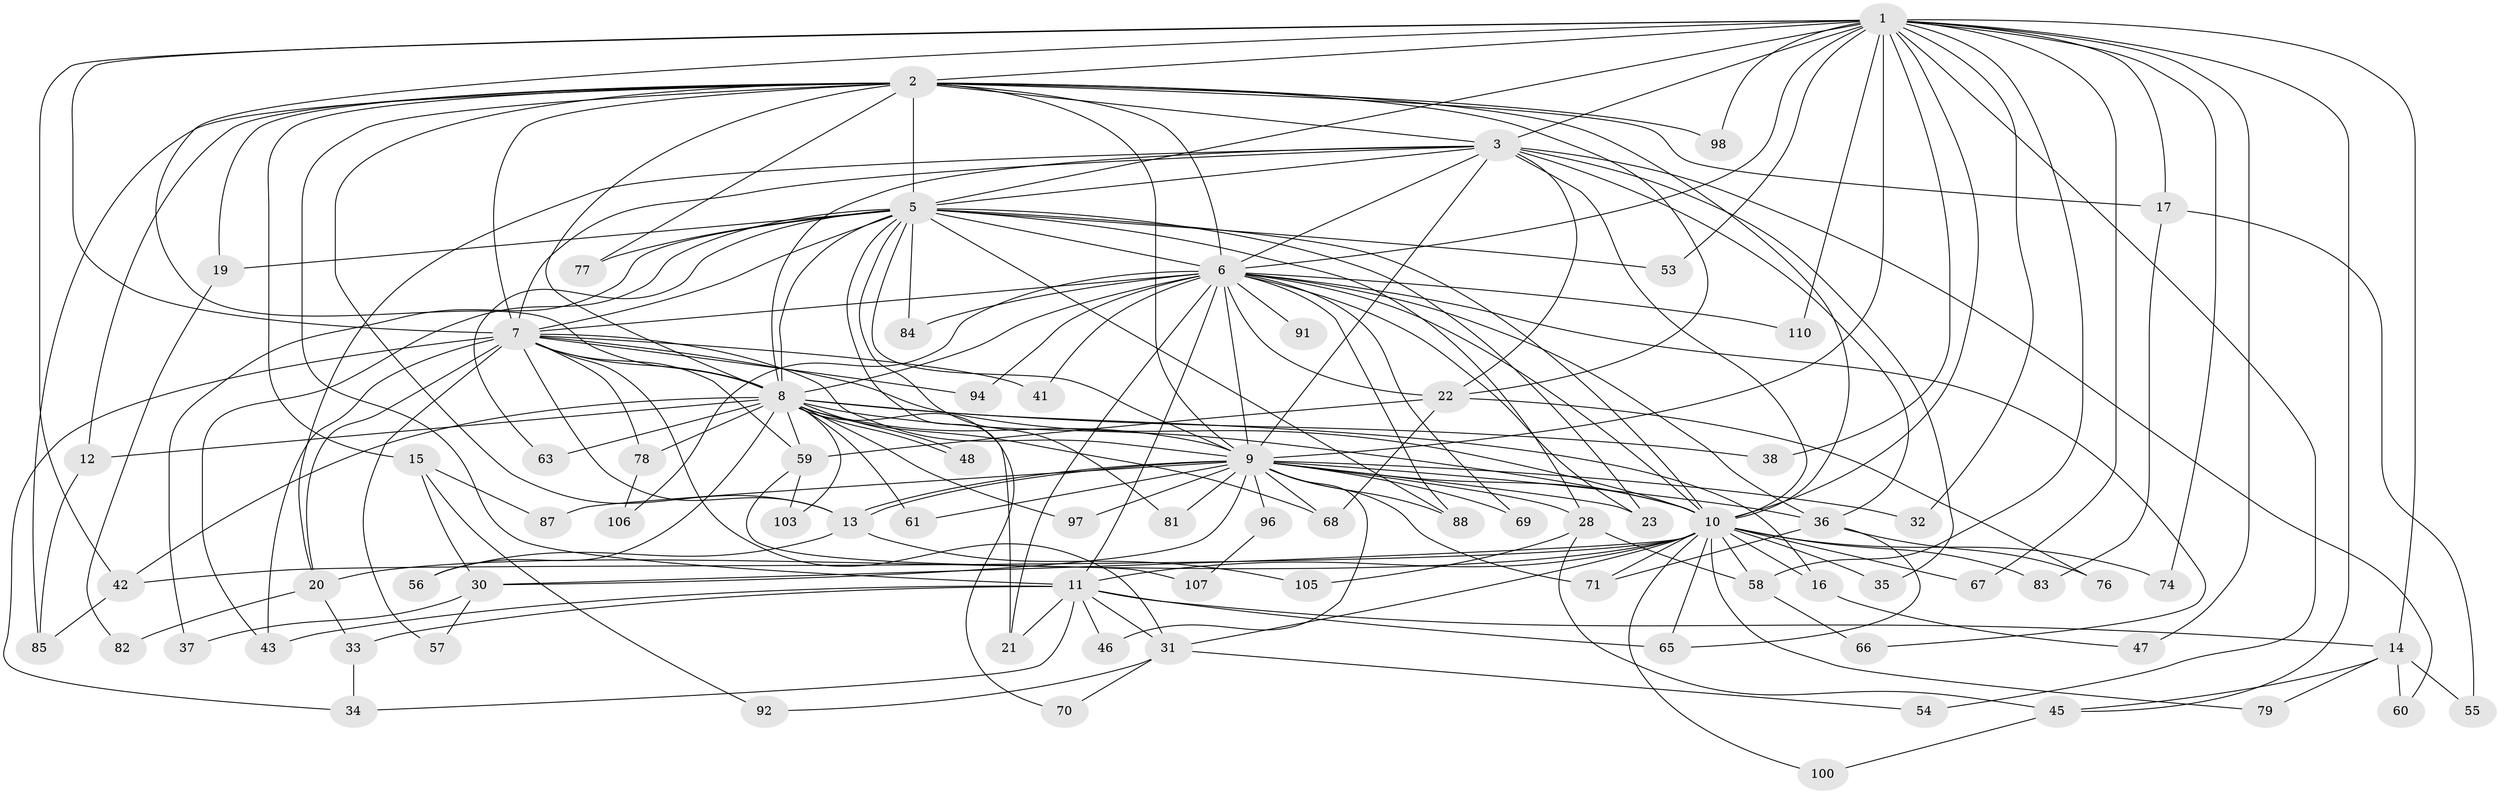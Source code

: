 // original degree distribution, {25: 0.00909090909090909, 11: 0.00909090909090909, 14: 0.00909090909090909, 19: 0.01818181818181818, 17: 0.00909090909090909, 22: 0.00909090909090909, 26: 0.00909090909090909, 28: 0.00909090909090909, 24: 0.00909090909090909, 10: 0.00909090909090909, 3: 0.2, 4: 0.08181818181818182, 5: 0.08181818181818182, 7: 0.01818181818181818, 2: 0.5181818181818182}
// Generated by graph-tools (version 1.1) at 2025/41/03/06/25 10:41:32]
// undirected, 79 vertices, 194 edges
graph export_dot {
graph [start="1"]
  node [color=gray90,style=filled];
  1 [super="+75"];
  2 [super="+4"];
  3 [super="+95"];
  5 [super="+25"];
  6 [super="+26"];
  7 [super="+72"];
  8 [super="+50"];
  9 [super="+27"];
  10 [super="+40"];
  11 [super="+18"];
  12;
  13 [super="+24"];
  14 [super="+51"];
  15 [super="+86"];
  16 [super="+52"];
  17 [super="+29"];
  19;
  20;
  21;
  22 [super="+64"];
  23;
  28 [super="+89"];
  30;
  31 [super="+49"];
  32;
  33 [super="+39"];
  34 [super="+109"];
  35;
  36 [super="+44"];
  37;
  38;
  41;
  42 [super="+62"];
  43 [super="+73"];
  45 [super="+90"];
  46;
  47;
  48;
  53;
  54;
  55;
  56;
  57;
  58 [super="+99"];
  59;
  60;
  61;
  63;
  65 [super="+80"];
  66;
  67;
  68 [super="+101"];
  69 [super="+104"];
  70;
  71 [super="+102"];
  74;
  76;
  77;
  78;
  79;
  81;
  82;
  83;
  84;
  85 [super="+108"];
  87;
  88 [super="+93"];
  91;
  92;
  94;
  96;
  97;
  98;
  100;
  103;
  105;
  106;
  107;
  110;
  1 -- 2 [weight=2];
  1 -- 3;
  1 -- 5;
  1 -- 6;
  1 -- 7;
  1 -- 8;
  1 -- 9 [weight=2];
  1 -- 10;
  1 -- 14 [weight=2];
  1 -- 17;
  1 -- 32;
  1 -- 38;
  1 -- 42;
  1 -- 45;
  1 -- 47;
  1 -- 53;
  1 -- 54;
  1 -- 67;
  1 -- 74;
  1 -- 98;
  1 -- 110;
  1 -- 58;
  2 -- 3 [weight=2];
  2 -- 5 [weight=2];
  2 -- 6 [weight=2];
  2 -- 7 [weight=2];
  2 -- 8 [weight=3];
  2 -- 9 [weight=2];
  2 -- 10 [weight=2];
  2 -- 15 [weight=2];
  2 -- 13;
  2 -- 11;
  2 -- 12;
  2 -- 77;
  2 -- 17;
  2 -- 19;
  2 -- 22;
  2 -- 98;
  2 -- 85;
  3 -- 5;
  3 -- 6;
  3 -- 7;
  3 -- 8;
  3 -- 9;
  3 -- 10;
  3 -- 20;
  3 -- 35;
  3 -- 36;
  3 -- 60;
  3 -- 22;
  5 -- 6 [weight=2];
  5 -- 7;
  5 -- 8;
  5 -- 9;
  5 -- 10;
  5 -- 19;
  5 -- 23;
  5 -- 37;
  5 -- 43;
  5 -- 53;
  5 -- 77;
  5 -- 81;
  5 -- 84;
  5 -- 70;
  5 -- 88;
  5 -- 28;
  5 -- 63;
  6 -- 7;
  6 -- 8;
  6 -- 9;
  6 -- 10;
  6 -- 22;
  6 -- 23;
  6 -- 41;
  6 -- 66;
  6 -- 69;
  6 -- 84;
  6 -- 88;
  6 -- 91 [weight=2];
  6 -- 106;
  6 -- 110;
  6 -- 36;
  6 -- 21;
  6 -- 94;
  6 -- 11;
  7 -- 8;
  7 -- 9;
  7 -- 10;
  7 -- 20;
  7 -- 34;
  7 -- 41;
  7 -- 43;
  7 -- 57;
  7 -- 59;
  7 -- 78;
  7 -- 94;
  7 -- 13;
  7 -- 31;
  8 -- 9;
  8 -- 10;
  8 -- 12;
  8 -- 16 [weight=2];
  8 -- 21;
  8 -- 38;
  8 -- 48;
  8 -- 48;
  8 -- 56;
  8 -- 59;
  8 -- 61;
  8 -- 63;
  8 -- 68;
  8 -- 78;
  8 -- 97;
  8 -- 103;
  8 -- 42;
  9 -- 10;
  9 -- 13;
  9 -- 13;
  9 -- 28;
  9 -- 30;
  9 -- 32;
  9 -- 46;
  9 -- 61;
  9 -- 68;
  9 -- 69 [weight=2];
  9 -- 71;
  9 -- 81;
  9 -- 87;
  9 -- 96 [weight=2];
  9 -- 97;
  9 -- 23;
  9 -- 88;
  9 -- 36;
  10 -- 11;
  10 -- 16;
  10 -- 30;
  10 -- 31;
  10 -- 35;
  10 -- 42;
  10 -- 58;
  10 -- 65;
  10 -- 67;
  10 -- 71;
  10 -- 74;
  10 -- 79;
  10 -- 83;
  10 -- 100;
  10 -- 20;
  11 -- 14;
  11 -- 31;
  11 -- 33;
  11 -- 34;
  11 -- 46;
  11 -- 65;
  11 -- 21;
  11 -- 43;
  12 -- 85;
  13 -- 56;
  13 -- 105;
  14 -- 79;
  14 -- 60;
  14 -- 55;
  14 -- 45;
  15 -- 87;
  15 -- 92;
  15 -- 30;
  16 -- 47;
  17 -- 55;
  17 -- 83;
  19 -- 82;
  20 -- 33;
  20 -- 82;
  22 -- 76;
  22 -- 59;
  22 -- 68;
  28 -- 45;
  28 -- 58;
  28 -- 105;
  30 -- 37;
  30 -- 57;
  31 -- 70;
  31 -- 54;
  31 -- 92;
  33 -- 34;
  36 -- 76;
  36 -- 71;
  36 -- 65;
  42 -- 85;
  45 -- 100;
  58 -- 66;
  59 -- 103;
  59 -- 107;
  78 -- 106;
  96 -- 107;
}
